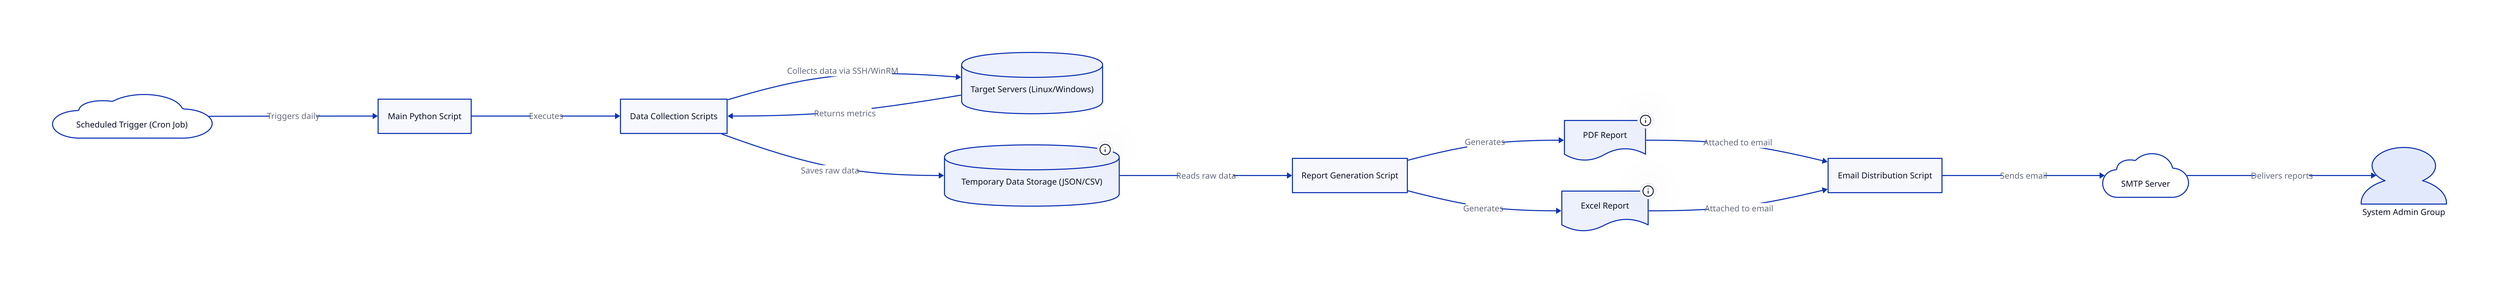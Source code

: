 direction: right

# Daily Infrastructure Report Data Flow

CronJob: {
  shape: cloud
  label: "Scheduled Trigger (Cron Job)"
}

MainScript: {
  shape: rectangle
  label: "Main Python Script"
}

DataCollectionScripts: {
  shape: rectangle
  label: "Data Collection Scripts"
}

TargetServers: {
  shape: cylinder
  label: "Target Servers (Linux/Windows)"
}

TempDataStorage: {
  shape: cylinder
  label: "Temporary Data Storage (JSON/CSV)"
  tooltip: "daily_infrastructure_report/data"
}

ReportGenerationScript: {
  shape: rectangle
  label: "Report Generation Script"
}

PDFReport: {
  shape: document
  label: "PDF Report"
  tooltip: "daily_infrastructure_report/reports"
}

ExcelReport: {
  shape: document
  label: "Excel Report"
  tooltip: "daily_infrastructure_report/reports"
}

EmailScript: {
  shape: rectangle
  label: "Email Distribution Script"
}

SMTP_Server: {
  shape: cloud
  label: "SMTP Server"
}

AdminGroup: {
  shape: person
  label: "System Admin Group"
}

CronJob -> MainScript: "Triggers daily"
MainScript -> DataCollectionScripts: "Executes"
DataCollectionScripts -> TargetServers: "Collects data via SSH/WinRM"
TargetServers -> DataCollectionScripts: "Returns metrics"
DataCollectionScripts -> TempDataStorage: "Saves raw data"
TempDataStorage -> ReportGenerationScript: "Reads raw data"
ReportGenerationScript -> PDFReport: "Generates"
ReportGenerationScript -> ExcelReport: "Generates"
PDFReport -> EmailScript: "Attached to email"
ExcelReport -> EmailScript: "Attached to email"
EmailScript -> SMTP_Server: "Sends email"
SMTP_Server -> AdminGroup: "Delivers reports"


